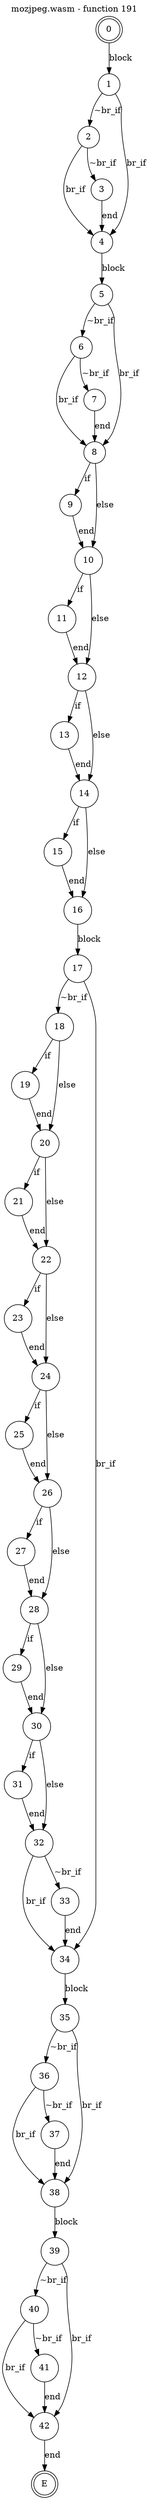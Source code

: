 digraph finite_state_machine {
    label = "mozjpeg.wasm - function 191"
    labelloc =  t
    labelfontsize = 16
    labelfontcolor = black
    labelfontname = "Helvetica"
    node [shape = doublecircle]; 0 E ;
    node [shape = circle];
    0 -> 1[label="block"];
    1 -> 2[label="~br_if"];
    1 -> 4[label="br_if"];
    2 -> 3[label="~br_if"];
    2 -> 4[label="br_if"];
    3 -> 4[label="end"];
    4 -> 5[label="block"];
    5 -> 6[label="~br_if"];
    5 -> 8[label="br_if"];
    6 -> 7[label="~br_if"];
    6 -> 8[label="br_if"];
    7 -> 8[label="end"];
    8 -> 9[label="if"];
    8 -> 10[label="else"];
    9 -> 10[label="end"];
    10 -> 11[label="if"];
    10 -> 12[label="else"];
    11 -> 12[label="end"];
    12 -> 13[label="if"];
    12 -> 14[label="else"];
    13 -> 14[label="end"];
    14 -> 15[label="if"];
    14 -> 16[label="else"];
    15 -> 16[label="end"];
    16 -> 17[label="block"];
    17 -> 18[label="~br_if"];
    17 -> 34[label="br_if"];
    18 -> 19[label="if"];
    18 -> 20[label="else"];
    19 -> 20[label="end"];
    20 -> 21[label="if"];
    20 -> 22[label="else"];
    21 -> 22[label="end"];
    22 -> 23[label="if"];
    22 -> 24[label="else"];
    23 -> 24[label="end"];
    24 -> 25[label="if"];
    24 -> 26[label="else"];
    25 -> 26[label="end"];
    26 -> 27[label="if"];
    26 -> 28[label="else"];
    27 -> 28[label="end"];
    28 -> 29[label="if"];
    28 -> 30[label="else"];
    29 -> 30[label="end"];
    30 -> 31[label="if"];
    30 -> 32[label="else"];
    31 -> 32[label="end"];
    32 -> 33[label="~br_if"];
    32 -> 34[label="br_if"];
    33 -> 34[label="end"];
    34 -> 35[label="block"];
    35 -> 36[label="~br_if"];
    35 -> 38[label="br_if"];
    36 -> 37[label="~br_if"];
    36 -> 38[label="br_if"];
    37 -> 38[label="end"];
    38 -> 39[label="block"];
    39 -> 40[label="~br_if"];
    39 -> 42[label="br_if"];
    40 -> 41[label="~br_if"];
    40 -> 42[label="br_if"];
    41 -> 42[label="end"];
    42 -> E[label="end"];
}
